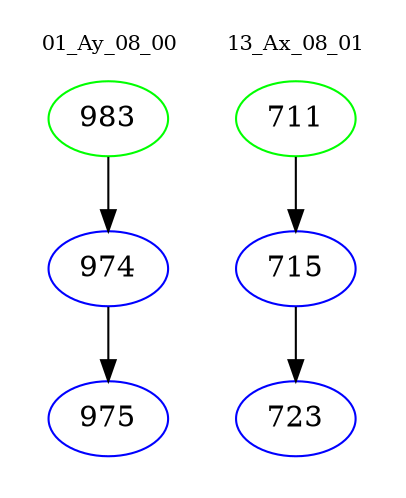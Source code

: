 digraph{
subgraph cluster_0 {
color = white
label = "01_Ay_08_00";
fontsize=10;
T0_983 [label="983", color="green"]
T0_983 -> T0_974 [color="black"]
T0_974 [label="974", color="blue"]
T0_974 -> T0_975 [color="black"]
T0_975 [label="975", color="blue"]
}
subgraph cluster_1 {
color = white
label = "13_Ax_08_01";
fontsize=10;
T1_711 [label="711", color="green"]
T1_711 -> T1_715 [color="black"]
T1_715 [label="715", color="blue"]
T1_715 -> T1_723 [color="black"]
T1_723 [label="723", color="blue"]
}
}
